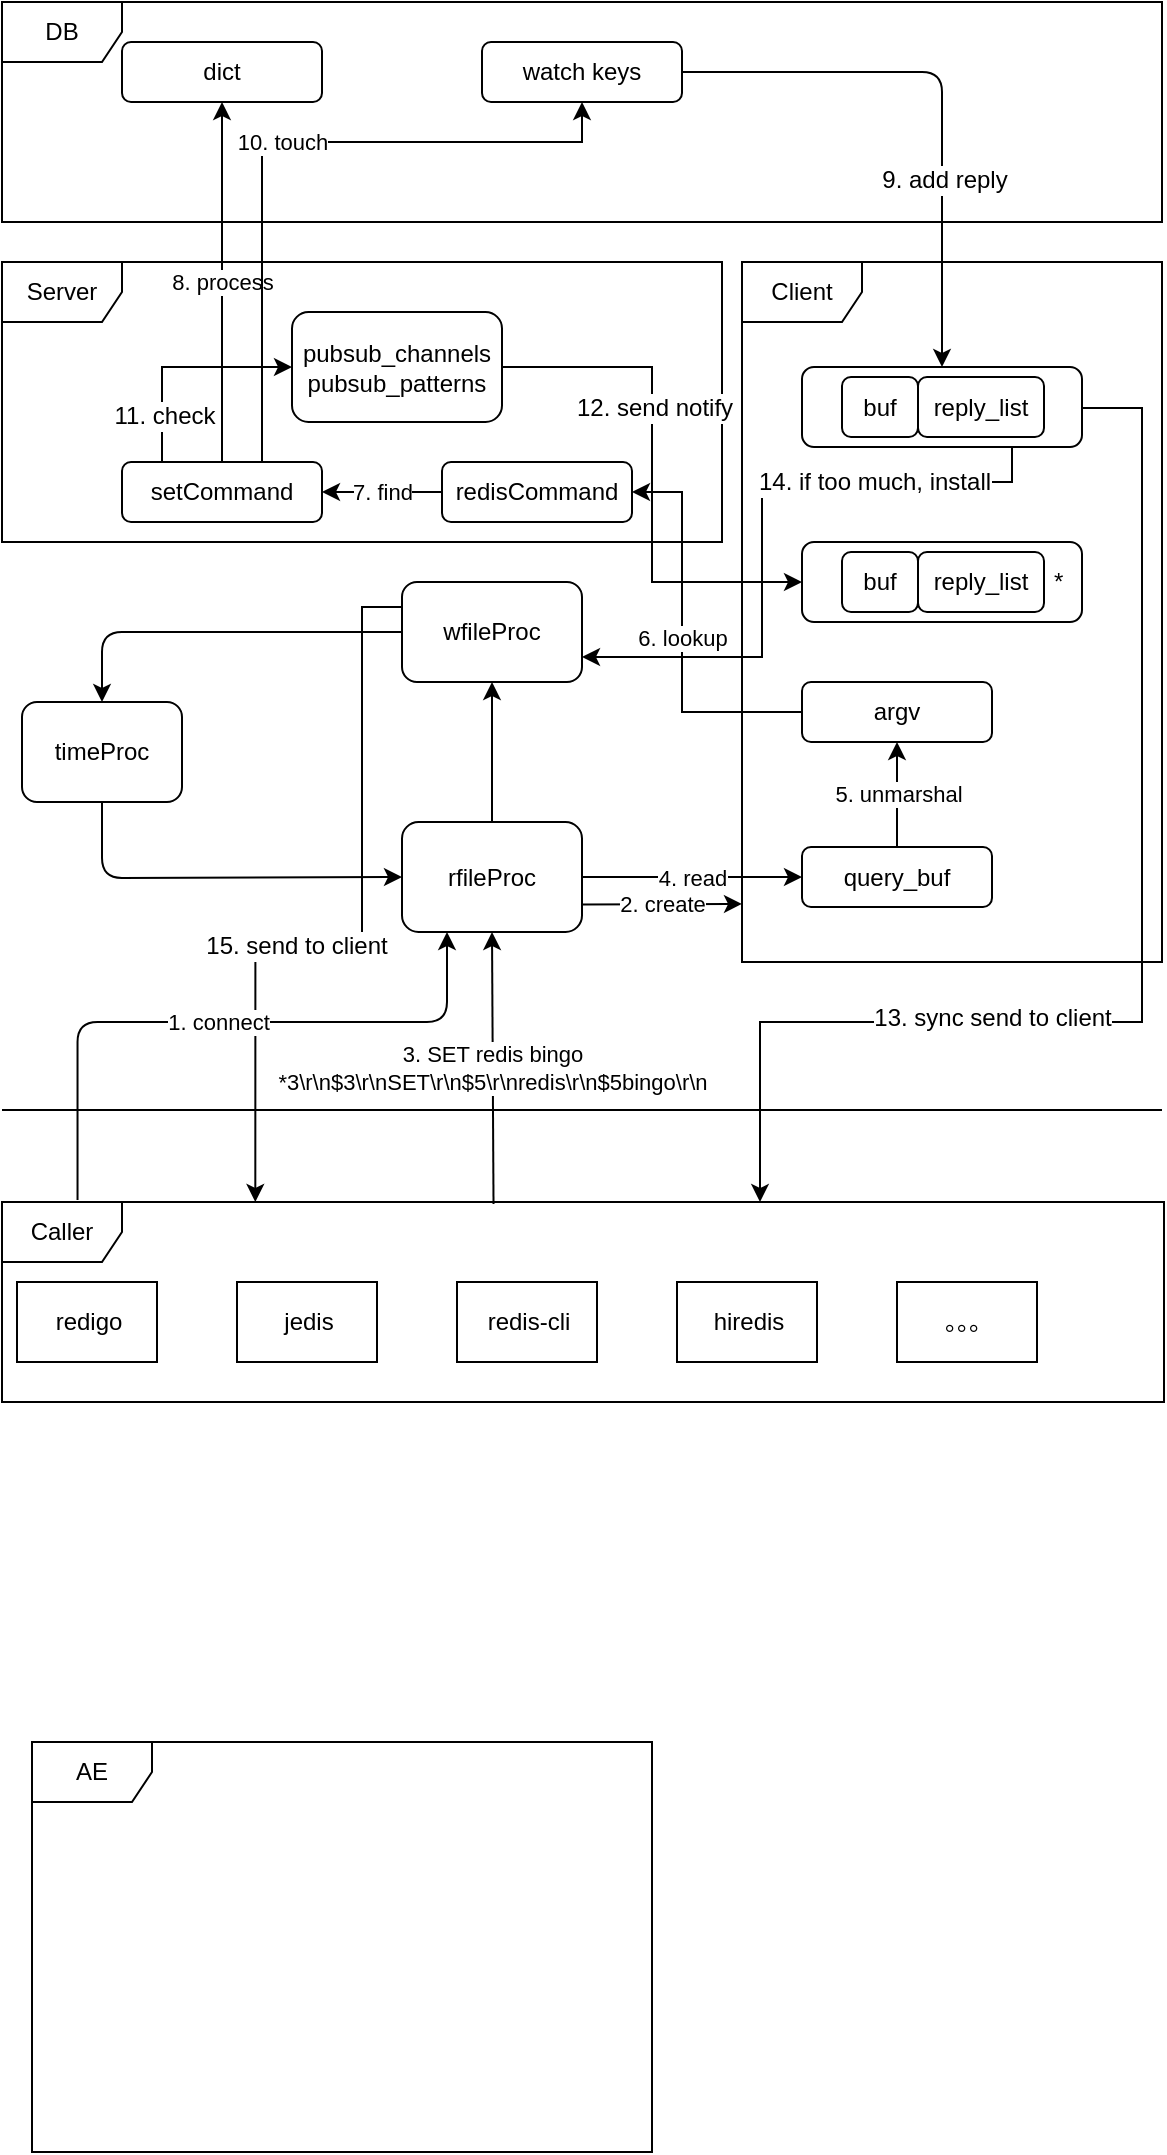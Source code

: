 <mxfile version="10.6.7" type="github"><diagram id="DwWe2WWStFA9tM1RGa7o" name="Page-1"><mxGraphModel dx="728" dy="493" grid="1" gridSize="10" guides="1" tooltips="1" connect="1" arrows="1" fold="1" page="1" pageScale="1" pageWidth="827" pageHeight="1169" math="0" shadow="0"><root><mxCell id="0"/><mxCell id="1" parent="0"/><mxCell id="Q6ZeFc82Tndt3eIwR_6Y-51" value="" style="edgeStyle=orthogonalEdgeStyle;rounded=0;orthogonalLoop=1;jettySize=auto;html=1;entryX=1;entryY=0.75;entryDx=0;entryDy=0;exitX=0.75;exitY=1;exitDx=0;exitDy=0;" edge="1" parent="1" source="Q6ZeFc82Tndt3eIwR_6Y-28" target="cZgeTBzUb0WHTp_Z0qXL-2"><mxGeometry relative="1" as="geometry"><mxPoint x="520" y="280" as="sourcePoint"/><Array as="points"><mxPoint x="545" y="280"/><mxPoint x="420" y="280"/><mxPoint x="420" y="368"/></Array></mxGeometry></mxCell><mxCell id="Q6ZeFc82Tndt3eIwR_6Y-52" value="14. if too much, install" style="text;html=1;resizable=0;points=[];align=center;verticalAlign=middle;labelBackgroundColor=#ffffff;" vertex="1" connectable="0" parent="Q6ZeFc82Tndt3eIwR_6Y-51"><mxGeometry x="-0.457" relative="1" as="geometry"><mxPoint as="offset"/></mxGeometry></mxCell><mxCell id="Q6ZeFc82Tndt3eIwR_6Y-28" value="" style="rounded=1;whiteSpace=wrap;html=1;" vertex="1" parent="1"><mxGeometry x="440" y="222.5" width="140" height="40" as="geometry"/></mxCell><mxCell id="Q6ZeFc82Tndt3eIwR_6Y-54" value="" style="edgeStyle=orthogonalEdgeStyle;rounded=0;orthogonalLoop=1;jettySize=auto;html=1;exitX=0;exitY=0.25;exitDx=0;exitDy=0;entryX=0.218;entryY=0;entryDx=0;entryDy=0;entryPerimeter=0;" edge="1" parent="1" source="cZgeTBzUb0WHTp_Z0qXL-2" target="cZgeTBzUb0WHTp_Z0qXL-22"><mxGeometry relative="1" as="geometry"><mxPoint x="150" y="686" as="targetPoint"/></mxGeometry></mxCell><mxCell id="Q6ZeFc82Tndt3eIwR_6Y-56" value="15. send to client" style="text;html=1;resizable=0;points=[];align=center;verticalAlign=middle;labelBackgroundColor=#ffffff;" vertex="1" connectable="0" parent="Q6ZeFc82Tndt3eIwR_6Y-54"><mxGeometry x="0.192" y="2" relative="1" as="geometry"><mxPoint as="offset"/></mxGeometry></mxCell><mxCell id="cZgeTBzUb0WHTp_Z0qXL-2" value="wfileProc" style="rounded=1;whiteSpace=wrap;html=1;" parent="1" vertex="1"><mxGeometry x="240" y="330" width="90" height="50" as="geometry"/></mxCell><mxCell id="cZgeTBzUb0WHTp_Z0qXL-3" value="timeProc" style="rounded=1;whiteSpace=wrap;html=1;" parent="1" vertex="1"><mxGeometry x="50" y="390" width="80" height="50" as="geometry"/></mxCell><mxCell id="cZgeTBzUb0WHTp_Z0qXL-4" value="rfileProc" style="rounded=1;whiteSpace=wrap;html=1;" parent="1" vertex="1"><mxGeometry x="240" y="450" width="90" height="55" as="geometry"/></mxCell><mxCell id="cZgeTBzUb0WHTp_Z0qXL-10" value="" style="endArrow=classic;html=1;exitX=0.5;exitY=1;exitDx=0;exitDy=0;entryX=0;entryY=0.5;entryDx=0;entryDy=0;shadow=0;" parent="1" source="cZgeTBzUb0WHTp_Z0qXL-3" target="cZgeTBzUb0WHTp_Z0qXL-4" edge="1"><mxGeometry width="50" height="50" relative="1" as="geometry"><mxPoint x="-10" y="770" as="sourcePoint"/><mxPoint x="40" y="720" as="targetPoint"/><Array as="points"><mxPoint x="90" y="478"/></Array></mxGeometry></mxCell><mxCell id="cZgeTBzUb0WHTp_Z0qXL-11" value="" style="endArrow=classic;html=1;exitX=0.5;exitY=0;exitDx=0;exitDy=0;entryX=0.5;entryY=1;entryDx=0;entryDy=0;" parent="1" source="cZgeTBzUb0WHTp_Z0qXL-4" target="cZgeTBzUb0WHTp_Z0qXL-2" edge="1"><mxGeometry width="50" height="50" relative="1" as="geometry"><mxPoint x="100" y="450" as="sourcePoint"/><mxPoint x="220" y="488" as="targetPoint"/><Array as="points"/></mxGeometry></mxCell><mxCell id="cZgeTBzUb0WHTp_Z0qXL-12" value="" style="endArrow=classic;html=1;exitX=0;exitY=0.5;exitDx=0;exitDy=0;entryX=0.5;entryY=0;entryDx=0;entryDy=0;" parent="1" source="cZgeTBzUb0WHTp_Z0qXL-2" target="cZgeTBzUb0WHTp_Z0qXL-3" edge="1"><mxGeometry width="50" height="50" relative="1" as="geometry"><mxPoint x="110" y="460" as="sourcePoint"/><mxPoint x="230" y="498" as="targetPoint"/><Array as="points"><mxPoint x="180" y="355"/><mxPoint x="90" y="355"/></Array></mxGeometry></mxCell><mxCell id="cZgeTBzUb0WHTp_Z0qXL-13" value="AE&lt;br&gt;" style="shape=umlFrame;whiteSpace=wrap;html=1;" parent="1" vertex="1"><mxGeometry x="55" y="910" width="310" height="205" as="geometry"/></mxCell><mxCell id="cZgeTBzUb0WHTp_Z0qXL-14" value="Client" style="shape=umlFrame;whiteSpace=wrap;html=1;" parent="1" vertex="1"><mxGeometry x="410" y="170" width="210" height="350" as="geometry"/></mxCell><mxCell id="cZgeTBzUb0WHTp_Z0qXL-15" value="DB" style="shape=umlFrame;whiteSpace=wrap;html=1;" parent="1" vertex="1"><mxGeometry x="40" y="40" width="580" height="110" as="geometry"/></mxCell><mxCell id="cZgeTBzUb0WHTp_Z0qXL-16" value="" style="line;strokeWidth=1;fillColor=none;align=left;verticalAlign=middle;spacingTop=-1;spacingLeft=3;spacingRight=3;rotatable=0;labelPosition=right;points=[];portConstraint=eastwest;" parent="1" vertex="1"><mxGeometry x="40" y="590" width="580" height="8" as="geometry"/></mxCell><mxCell id="cZgeTBzUb0WHTp_Z0qXL-17" value="Server" style="shape=umlFrame;whiteSpace=wrap;html=1;" parent="1" vertex="1"><mxGeometry x="40" y="170" width="360" height="140" as="geometry"/></mxCell><mxCell id="cZgeTBzUb0WHTp_Z0qXL-22" value="Caller" style="shape=umlFrame;whiteSpace=wrap;html=1;" parent="1" vertex="1"><mxGeometry x="40" y="640" width="581" height="100" as="geometry"/></mxCell><mxCell id="cZgeTBzUb0WHTp_Z0qXL-23" value="redigo" style="html=1;" parent="1" vertex="1"><mxGeometry x="47.5" y="680" width="70" height="40" as="geometry"/></mxCell><mxCell id="cZgeTBzUb0WHTp_Z0qXL-24" value="jedis" style="html=1;" parent="1" vertex="1"><mxGeometry x="157.5" y="680" width="70" height="40" as="geometry"/></mxCell><mxCell id="cZgeTBzUb0WHTp_Z0qXL-28" value="redis-cli" style="html=1;" parent="1" vertex="1"><mxGeometry x="267.5" y="680" width="70" height="40" as="geometry"/></mxCell><mxCell id="cZgeTBzUb0WHTp_Z0qXL-29" value="hiredis" style="html=1;" parent="1" vertex="1"><mxGeometry x="377.5" y="680" width="70" height="40" as="geometry"/></mxCell><mxCell id="cZgeTBzUb0WHTp_Z0qXL-31" value="。。。" style="html=1;" parent="1" vertex="1"><mxGeometry x="487.5" y="680" width="70" height="40" as="geometry"/></mxCell><mxCell id="cZgeTBzUb0WHTp_Z0qXL-32" value="1. connect" style="edgeStyle=elbowEdgeStyle;elbow=vertical;endArrow=classic;html=1;exitX=0.065;exitY=-0.01;exitDx=0;exitDy=0;exitPerimeter=0;entryX=0.25;entryY=1;entryDx=0;entryDy=0;" parent="1" source="cZgeTBzUb0WHTp_Z0qXL-22" target="cZgeTBzUb0WHTp_Z0qXL-4" edge="1"><mxGeometry width="50" height="50" relative="1" as="geometry"><mxPoint x="60" y="640" as="sourcePoint"/><mxPoint x="110" y="590" as="targetPoint"/><Array as="points"><mxPoint x="110" y="550"/></Array></mxGeometry></mxCell><mxCell id="cZgeTBzUb0WHTp_Z0qXL-40" value="2. create" style="endArrow=classic;html=1;shadow=0;exitX=1;exitY=0.75;exitDx=0;exitDy=0;entryX=0;entryY=0.917;entryDx=0;entryDy=0;entryPerimeter=0;" parent="1" source="cZgeTBzUb0WHTp_Z0qXL-4" target="cZgeTBzUb0WHTp_Z0qXL-14" edge="1"><mxGeometry width="50" height="50" relative="1" as="geometry"><mxPoint x="-20" y="1180" as="sourcePoint"/><mxPoint x="370" y="391" as="targetPoint"/></mxGeometry></mxCell><mxCell id="Q6ZeFc82Tndt3eIwR_6Y-1" value="3. SET redis bingo&lt;br&gt;*3\r\n$3\r\nSET\r\n$5\r\nredis\r\n$5bingo\r\n&lt;br&gt;" style="endArrow=classic;html=1;entryX=0.5;entryY=1;entryDx=0;entryDy=0;exitX=0.423;exitY=0.01;exitDx=0;exitDy=0;exitPerimeter=0;" edge="1" parent="1" source="cZgeTBzUb0WHTp_Z0qXL-22" target="cZgeTBzUb0WHTp_Z0qXL-4"><mxGeometry width="50" height="50" relative="1" as="geometry"><mxPoint x="285" y="670" as="sourcePoint"/><mxPoint x="160" y="820" as="targetPoint"/></mxGeometry></mxCell><mxCell id="Q6ZeFc82Tndt3eIwR_6Y-8" value="5. unmarshal" style="edgeStyle=orthogonalEdgeStyle;rounded=0;orthogonalLoop=1;jettySize=auto;html=1;" edge="1" parent="1" source="Q6ZeFc82Tndt3eIwR_6Y-5" target="Q6ZeFc82Tndt3eIwR_6Y-7"><mxGeometry relative="1" as="geometry"><Array as="points"/></mxGeometry></mxCell><mxCell id="Q6ZeFc82Tndt3eIwR_6Y-5" value="query_buf" style="rounded=1;whiteSpace=wrap;html=1;" vertex="1" parent="1"><mxGeometry x="440" y="462.5" width="95" height="30" as="geometry"/></mxCell><mxCell id="Q6ZeFc82Tndt3eIwR_6Y-13" value="6. lookup" style="edgeStyle=orthogonalEdgeStyle;rounded=0;orthogonalLoop=1;jettySize=auto;html=1;entryX=1;entryY=0.5;entryDx=0;entryDy=0;" edge="1" parent="1" source="Q6ZeFc82Tndt3eIwR_6Y-7" target="Q6ZeFc82Tndt3eIwR_6Y-12"><mxGeometry relative="1" as="geometry"><mxPoint x="340" y="225" as="targetPoint"/><Array as="points"><mxPoint x="380" y="395"/><mxPoint x="380" y="285"/></Array></mxGeometry></mxCell><mxCell id="Q6ZeFc82Tndt3eIwR_6Y-7" value="argv" style="rounded=1;whiteSpace=wrap;html=1;" vertex="1" parent="1"><mxGeometry x="440" y="380" width="95" height="30" as="geometry"/></mxCell><mxCell id="Q6ZeFc82Tndt3eIwR_6Y-6" value="4. read" style="endArrow=classic;html=1;shadow=0;exitX=1;exitY=0.5;exitDx=0;exitDy=0;entryX=0;entryY=0.5;entryDx=0;entryDy=0;" edge="1" parent="1" source="cZgeTBzUb0WHTp_Z0qXL-4" target="Q6ZeFc82Tndt3eIwR_6Y-5"><mxGeometry width="50" height="50" relative="1" as="geometry"><mxPoint x="340" y="474" as="sourcePoint"/><mxPoint x="380" y="401" as="targetPoint"/></mxGeometry></mxCell><mxCell id="Q6ZeFc82Tndt3eIwR_6Y-15" value="7. find" style="edgeStyle=orthogonalEdgeStyle;rounded=0;orthogonalLoop=1;jettySize=auto;html=1;" edge="1" parent="1" source="Q6ZeFc82Tndt3eIwR_6Y-12" target="Q6ZeFc82Tndt3eIwR_6Y-16"><mxGeometry relative="1" as="geometry"/></mxCell><mxCell id="Q6ZeFc82Tndt3eIwR_6Y-12" value="redisCommand" style="rounded=1;whiteSpace=wrap;html=1;" vertex="1" parent="1"><mxGeometry x="260" y="270" width="95" height="30" as="geometry"/></mxCell><mxCell id="Q6ZeFc82Tndt3eIwR_6Y-18" value="8. process" style="edgeStyle=orthogonalEdgeStyle;rounded=0;orthogonalLoop=1;jettySize=auto;html=1;entryX=0.5;entryY=1;entryDx=0;entryDy=0;" edge="1" parent="1" source="Q6ZeFc82Tndt3eIwR_6Y-16" target="Q6ZeFc82Tndt3eIwR_6Y-17"><mxGeometry relative="1" as="geometry"><mxPoint x="210" y="100" as="targetPoint"/></mxGeometry></mxCell><mxCell id="Q6ZeFc82Tndt3eIwR_6Y-40" value="10. touch" style="edgeStyle=orthogonalEdgeStyle;rounded=0;orthogonalLoop=1;jettySize=auto;html=1;" edge="1" parent="1" source="Q6ZeFc82Tndt3eIwR_6Y-16" target="Q6ZeFc82Tndt3eIwR_6Y-37"><mxGeometry relative="1" as="geometry"><mxPoint x="150" y="380" as="targetPoint"/><Array as="points"><mxPoint x="170" y="110"/><mxPoint x="330" y="110"/></Array></mxGeometry></mxCell><mxCell id="Q6ZeFc82Tndt3eIwR_6Y-42" value="" style="edgeStyle=orthogonalEdgeStyle;rounded=0;orthogonalLoop=1;jettySize=auto;html=1;entryX=0;entryY=0.5;entryDx=0;entryDy=0;" edge="1" parent="1" source="Q6ZeFc82Tndt3eIwR_6Y-16" target="Q6ZeFc82Tndt3eIwR_6Y-36"><mxGeometry relative="1" as="geometry"><mxPoint x="150" y="380" as="targetPoint"/><Array as="points"><mxPoint x="120" y="223"/></Array></mxGeometry></mxCell><mxCell id="Q6ZeFc82Tndt3eIwR_6Y-44" value="11. check" style="text;html=1;resizable=0;points=[];align=center;verticalAlign=middle;labelBackgroundColor=#ffffff;" vertex="1" connectable="0" parent="Q6ZeFc82Tndt3eIwR_6Y-42"><mxGeometry x="-0.589" y="-1" relative="1" as="geometry"><mxPoint as="offset"/></mxGeometry></mxCell><mxCell id="Q6ZeFc82Tndt3eIwR_6Y-16" value="setCommand" style="rounded=1;whiteSpace=wrap;html=1;" vertex="1" parent="1"><mxGeometry x="100" y="270" width="100" height="30" as="geometry"/></mxCell><mxCell id="Q6ZeFc82Tndt3eIwR_6Y-17" value="dict" style="rounded=1;whiteSpace=wrap;html=1;" vertex="1" parent="1"><mxGeometry x="100" y="60" width="100" height="30" as="geometry"/></mxCell><mxCell id="Q6ZeFc82Tndt3eIwR_6Y-37" value="watch keys" style="rounded=1;whiteSpace=wrap;html=1;" vertex="1" parent="1"><mxGeometry x="280" y="60" width="100" height="30" as="geometry"/></mxCell><mxCell id="Q6ZeFc82Tndt3eIwR_6Y-23" value="" style="endArrow=classic;html=1;entryX=0.5;entryY=0;entryDx=0;entryDy=0;exitX=1;exitY=0.5;exitDx=0;exitDy=0;" edge="1" parent="1" source="Q6ZeFc82Tndt3eIwR_6Y-37" target="Q6ZeFc82Tndt3eIwR_6Y-28"><mxGeometry width="50" height="50" relative="1" as="geometry"><mxPoint x="430" y="75" as="sourcePoint"/><mxPoint x="15" y="90" as="targetPoint"/><Array as="points"><mxPoint x="510" y="75"/></Array></mxGeometry></mxCell><mxCell id="Q6ZeFc82Tndt3eIwR_6Y-35" value="9. add reply" style="text;html=1;resizable=0;points=[];align=center;verticalAlign=middle;labelBackgroundColor=#ffffff;" vertex="1" connectable="0" parent="Q6ZeFc82Tndt3eIwR_6Y-23"><mxGeometry x="0.327" y="1" relative="1" as="geometry"><mxPoint as="offset"/></mxGeometry></mxCell><mxCell id="Q6ZeFc82Tndt3eIwR_6Y-24" value="buf" style="rounded=1;whiteSpace=wrap;html=1;" vertex="1" parent="1"><mxGeometry x="460" y="227.5" width="38" height="30" as="geometry"/></mxCell><mxCell id="Q6ZeFc82Tndt3eIwR_6Y-49" value="" style="edgeStyle=orthogonalEdgeStyle;rounded=0;orthogonalLoop=1;jettySize=auto;html=1;" edge="1" parent="1"><mxGeometry relative="1" as="geometry"><mxPoint x="580" y="243" as="sourcePoint"/><mxPoint x="419" y="640" as="targetPoint"/><Array as="points"><mxPoint x="610" y="243"/><mxPoint x="610" y="550"/><mxPoint x="419" y="550"/></Array></mxGeometry></mxCell><mxCell id="Q6ZeFc82Tndt3eIwR_6Y-50" value="13. sync send to client" style="text;html=1;resizable=0;points=[];align=center;verticalAlign=middle;labelBackgroundColor=#ffffff;" vertex="1" connectable="0" parent="Q6ZeFc82Tndt3eIwR_6Y-49"><mxGeometry x="0.335" y="-2" relative="1" as="geometry"><mxPoint as="offset"/></mxGeometry></mxCell><mxCell id="Q6ZeFc82Tndt3eIwR_6Y-25" value="reply_list" style="rounded=1;whiteSpace=wrap;html=1;" vertex="1" parent="1"><mxGeometry x="498" y="227.5" width="63" height="30" as="geometry"/></mxCell><mxCell id="Q6ZeFc82Tndt3eIwR_6Y-31" value="&amp;nbsp; &amp;nbsp; &amp;nbsp; &amp;nbsp; &amp;nbsp; &amp;nbsp; &amp;nbsp; &amp;nbsp; &amp;nbsp; &amp;nbsp; &amp;nbsp; &amp;nbsp; &amp;nbsp; &amp;nbsp; &amp;nbsp; &amp;nbsp; &amp;nbsp; &amp;nbsp;*" style="rounded=1;whiteSpace=wrap;html=1;" vertex="1" parent="1"><mxGeometry x="440" y="310" width="140" height="40" as="geometry"/></mxCell><mxCell id="Q6ZeFc82Tndt3eIwR_6Y-32" value="buf" style="rounded=1;whiteSpace=wrap;html=1;" vertex="1" parent="1"><mxGeometry x="460" y="315" width="38" height="30" as="geometry"/></mxCell><mxCell id="Q6ZeFc82Tndt3eIwR_6Y-33" value="reply_list" style="rounded=1;whiteSpace=wrap;html=1;" vertex="1" parent="1"><mxGeometry x="498" y="315" width="63" height="30" as="geometry"/></mxCell><mxCell id="Q6ZeFc82Tndt3eIwR_6Y-46" value="" style="edgeStyle=orthogonalEdgeStyle;rounded=0;orthogonalLoop=1;jettySize=auto;html=1;entryX=0;entryY=0.5;entryDx=0;entryDy=0;" edge="1" parent="1" source="Q6ZeFc82Tndt3eIwR_6Y-36" target="Q6ZeFc82Tndt3eIwR_6Y-31"><mxGeometry relative="1" as="geometry"><mxPoint x="237.5" y="115" as="targetPoint"/><Array as="points"><mxPoint x="365" y="223"/><mxPoint x="365" y="330"/></Array></mxGeometry></mxCell><mxCell id="Q6ZeFc82Tndt3eIwR_6Y-47" value="12. send notify" style="text;html=1;resizable=0;points=[];align=center;verticalAlign=middle;labelBackgroundColor=#ffffff;" vertex="1" connectable="0" parent="Q6ZeFc82Tndt3eIwR_6Y-46"><mxGeometry x="-0.275" y="-2" relative="1" as="geometry"><mxPoint x="3" y="2" as="offset"/></mxGeometry></mxCell><mxCell id="Q6ZeFc82Tndt3eIwR_6Y-36" value="pubsub_channels&lt;br&gt;pubsub_patterns&lt;br&gt;" style="rounded=1;whiteSpace=wrap;html=1;" vertex="1" parent="1"><mxGeometry x="185" y="195" width="105" height="55" as="geometry"/></mxCell></root></mxGraphModel></diagram></mxfile>
